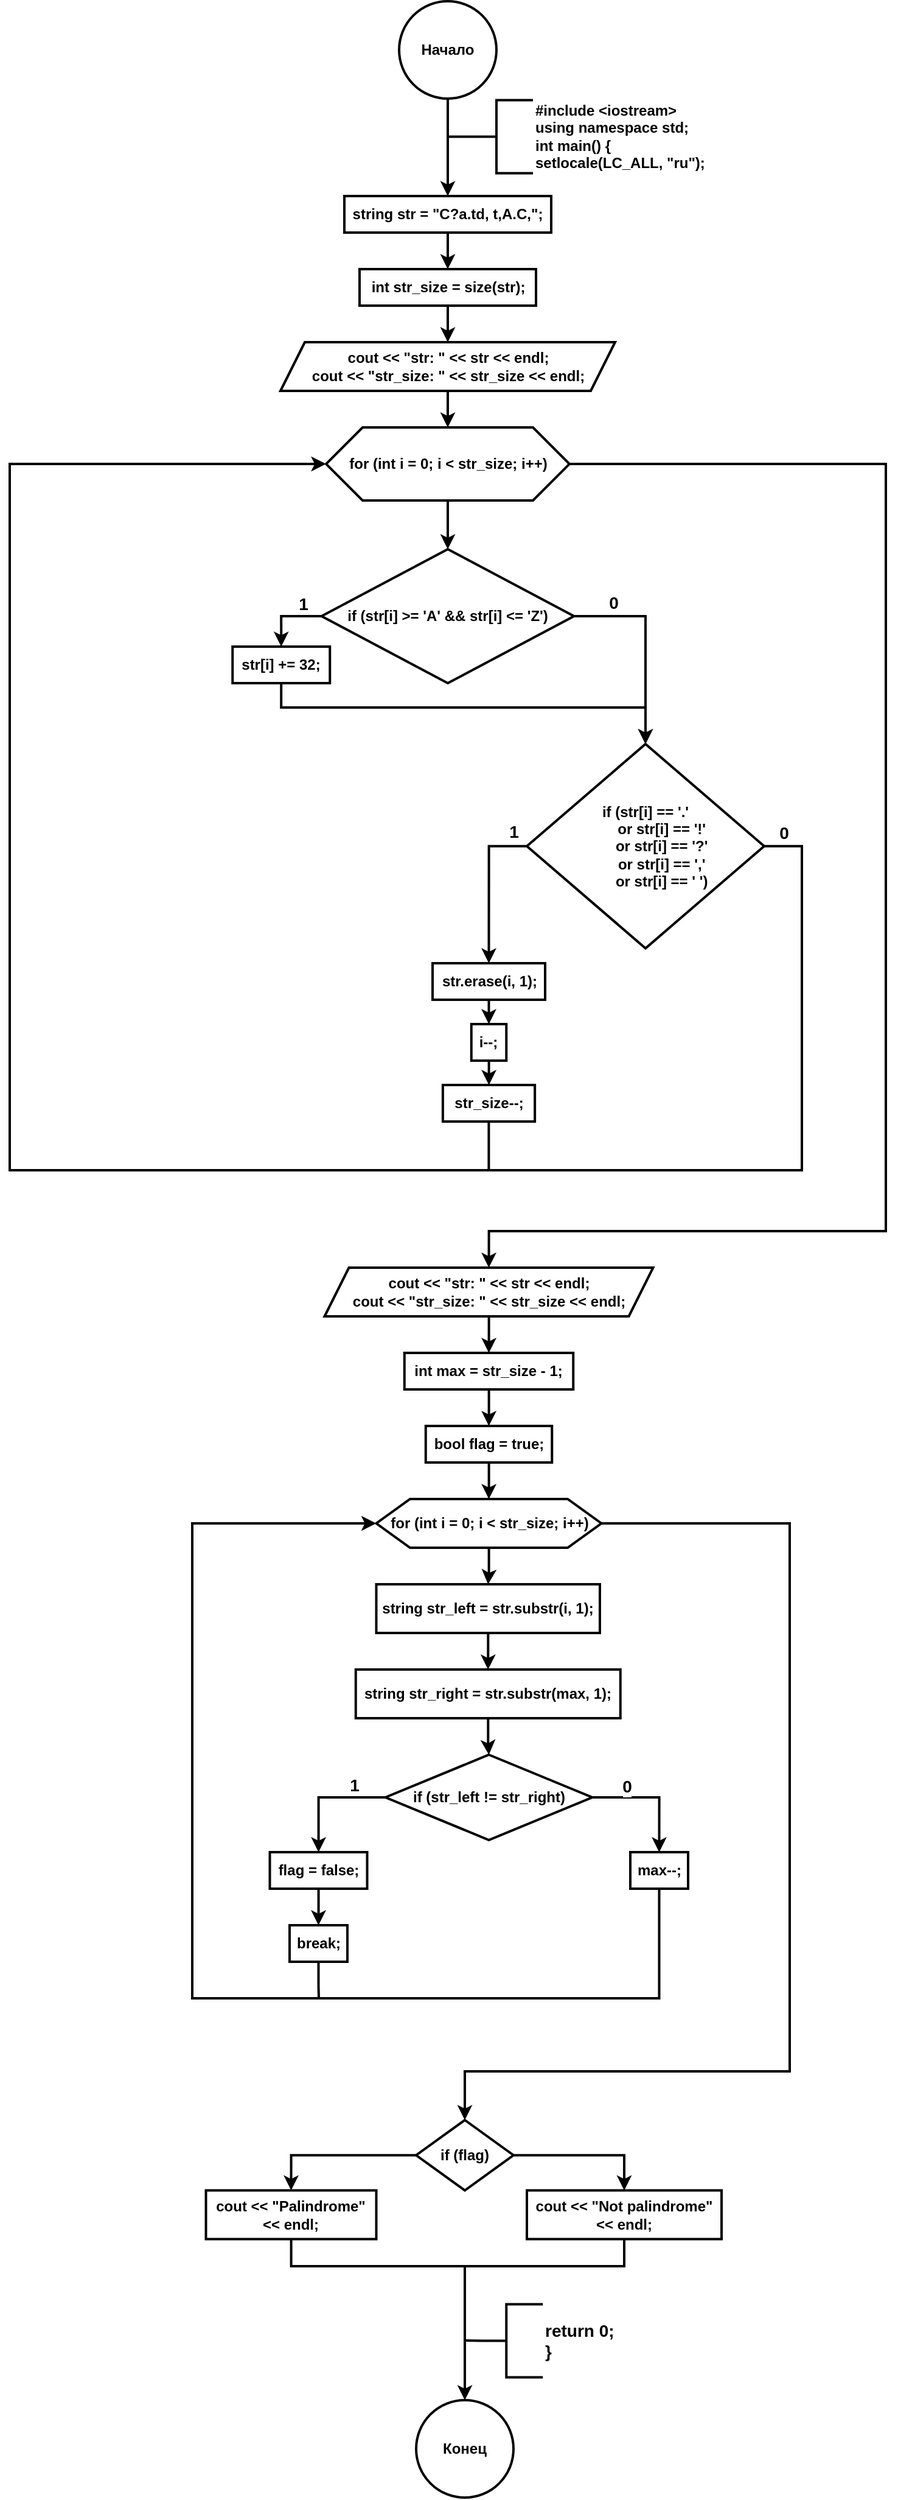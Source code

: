 <mxfile version="25.0.1">
  <diagram name="Страница — 1" id="Sz33Ql66u22Q5IXGqcpx">
    <mxGraphModel dx="804" dy="478" grid="1" gridSize="10" guides="1" tooltips="1" connect="1" arrows="1" fold="1" page="1" pageScale="1" pageWidth="827" pageHeight="1169" math="0" shadow="0">
      <root>
        <mxCell id="0" />
        <mxCell id="1" parent="0" />
        <mxCell id="QNMnkI48HyLUTrYKIrXj-2" style="edgeStyle=orthogonalEdgeStyle;rounded=0;orthogonalLoop=1;jettySize=auto;html=1;fontStyle=1;spacing=2;strokeWidth=2;" edge="1" parent="1" source="QNMnkI48HyLUTrYKIrXj-1">
          <mxGeometry relative="1" as="geometry">
            <mxPoint x="400" y="200" as="targetPoint" />
          </mxGeometry>
        </mxCell>
        <mxCell id="QNMnkI48HyLUTrYKIrXj-1" value="Начало" style="ellipse;whiteSpace=wrap;html=1;aspect=fixed;fontStyle=1;spacing=2;strokeWidth=2;" vertex="1" parent="1">
          <mxGeometry x="360" y="40" width="80" height="80" as="geometry" />
        </mxCell>
        <mxCell id="QNMnkI48HyLUTrYKIrXj-437" style="edgeStyle=orthogonalEdgeStyle;rounded=0;orthogonalLoop=1;jettySize=auto;html=1;endArrow=none;endFill=0;strokeWidth=2;" edge="1" parent="1" source="QNMnkI48HyLUTrYKIrXj-4">
          <mxGeometry relative="1" as="geometry">
            <mxPoint x="400" y="151.25" as="targetPoint" />
          </mxGeometry>
        </mxCell>
        <mxCell id="QNMnkI48HyLUTrYKIrXj-4" value="" style="strokeWidth=2;html=1;shape=mxgraph.flowchart.annotation_1;align=left;pointerEvents=1;fontStyle=1;spacing=2;" vertex="1" parent="1">
          <mxGeometry x="440" y="121.25" width="30" height="60" as="geometry" />
        </mxCell>
        <mxCell id="QNMnkI48HyLUTrYKIrXj-7" value="&lt;div&gt;#include &amp;lt;iostream&amp;gt;&lt;/div&gt;&lt;div&gt;using namespace std;&lt;/div&gt;&lt;div&gt;int main() {&lt;/div&gt;&lt;div&gt;&lt;span style=&quot;text-align: center;&quot;&gt;setlocale(LC_ALL, &quot;ru&quot;);&lt;/span&gt;&lt;br&gt;&lt;/div&gt;" style="text;html=1;align=left;verticalAlign=middle;whiteSpace=wrap;rounded=0;fontStyle=1;spacing=2;" vertex="1" parent="1">
          <mxGeometry x="470" y="120" width="150" height="62.5" as="geometry" />
        </mxCell>
        <mxCell id="QNMnkI48HyLUTrYKIrXj-13" style="edgeStyle=orthogonalEdgeStyle;rounded=0;orthogonalLoop=1;jettySize=auto;html=1;entryX=0.5;entryY=0;entryDx=0;entryDy=0;fontStyle=1;spacing=2;strokeWidth=2;" edge="1" parent="1" source="QNMnkI48HyLUTrYKIrXj-9" target="QNMnkI48HyLUTrYKIrXj-12">
          <mxGeometry relative="1" as="geometry" />
        </mxCell>
        <mxCell id="QNMnkI48HyLUTrYKIrXj-9" value="string str = &quot;C?a.td, t,A.C,&quot;;" style="rounded=0;whiteSpace=wrap;html=1;fontStyle=1;spacing=2;strokeWidth=2;" vertex="1" parent="1">
          <mxGeometry x="315" y="200" width="170" height="30" as="geometry" />
        </mxCell>
        <mxCell id="QNMnkI48HyLUTrYKIrXj-18" style="edgeStyle=orthogonalEdgeStyle;rounded=0;orthogonalLoop=1;jettySize=auto;html=1;entryX=0.5;entryY=0;entryDx=0;entryDy=0;fontStyle=1;spacing=2;strokeWidth=2;" edge="1" parent="1" source="QNMnkI48HyLUTrYKIrXj-12" target="QNMnkI48HyLUTrYKIrXj-17">
          <mxGeometry relative="1" as="geometry" />
        </mxCell>
        <mxCell id="QNMnkI48HyLUTrYKIrXj-12" value="int str_size = size(str);" style="rounded=0;whiteSpace=wrap;html=1;fontStyle=1;spacing=2;strokeWidth=2;" vertex="1" parent="1">
          <mxGeometry x="327.5" y="260" width="145" height="30" as="geometry" />
        </mxCell>
        <mxCell id="QNMnkI48HyLUTrYKIrXj-399" style="edgeStyle=orthogonalEdgeStyle;rounded=0;orthogonalLoop=1;jettySize=auto;html=1;entryX=0.5;entryY=0;entryDx=0;entryDy=0;fontStyle=1;spacing=2;strokeWidth=2;" edge="1" parent="1" source="QNMnkI48HyLUTrYKIrXj-17" target="QNMnkI48HyLUTrYKIrXj-398">
          <mxGeometry relative="1" as="geometry" />
        </mxCell>
        <mxCell id="QNMnkI48HyLUTrYKIrXj-17" value="cout &amp;lt;&amp;lt; &quot;str: &quot; &amp;lt;&amp;lt; str &amp;lt;&amp;lt; endl;&lt;div&gt;cout &amp;lt;&amp;lt; &quot;str_size: &quot; &amp;lt;&amp;lt; str_size &amp;lt;&amp;lt; endl;&lt;br&gt;&lt;/div&gt;" style="shape=parallelogram;perimeter=parallelogramPerimeter;whiteSpace=wrap;html=1;fixedSize=1;fontStyle=1;spacing=2;strokeWidth=2;" vertex="1" parent="1">
          <mxGeometry x="262.5" y="320" width="275" height="40" as="geometry" />
        </mxCell>
        <mxCell id="QNMnkI48HyLUTrYKIrXj-426" style="edgeStyle=orthogonalEdgeStyle;rounded=0;orthogonalLoop=1;jettySize=auto;html=1;fontStyle=1;spacing=2;strokeWidth=2;entryX=0.5;entryY=0;entryDx=0;entryDy=0;" edge="1" parent="1" source="QNMnkI48HyLUTrYKIrXj-398" target="QNMnkI48HyLUTrYKIrXj-428">
          <mxGeometry relative="1" as="geometry">
            <mxPoint x="420" y="1050" as="targetPoint" />
            <Array as="points">
              <mxPoint x="760" y="420" />
              <mxPoint x="760" y="1050" />
              <mxPoint x="434" y="1050" />
            </Array>
          </mxGeometry>
        </mxCell>
        <mxCell id="QNMnkI48HyLUTrYKIrXj-398" value="for (int i = 0; i &amp;lt; str_size; i++)" style="verticalLabelPosition=middle;verticalAlign=middle;html=1;shape=hexagon;perimeter=hexagonPerimeter2;arcSize=6;size=0.15;labelPosition=center;align=center;fontStyle=1;spacing=2;strokeWidth=2;" vertex="1" parent="1">
          <mxGeometry x="300" y="390" width="200" height="60" as="geometry" />
        </mxCell>
        <mxCell id="QNMnkI48HyLUTrYKIrXj-417" style="edgeStyle=orthogonalEdgeStyle;rounded=0;orthogonalLoop=1;jettySize=auto;html=1;entryX=0.5;entryY=0;entryDx=0;entryDy=0;fontStyle=1;strokeWidth=2;spacing=2;" edge="1" parent="1" source="QNMnkI48HyLUTrYKIrXj-400" target="QNMnkI48HyLUTrYKIrXj-403">
          <mxGeometry relative="1" as="geometry">
            <Array as="points">
              <mxPoint x="263" y="545" />
            </Array>
          </mxGeometry>
        </mxCell>
        <mxCell id="QNMnkI48HyLUTrYKIrXj-424" value="1" style="edgeLabel;html=1;align=center;verticalAlign=bottom;resizable=0;points=[];labelPosition=center;verticalLabelPosition=top;fontStyle=1;spacing=2;fontSize=14;" vertex="1" connectable="0" parent="QNMnkI48HyLUTrYKIrXj-417">
          <mxGeometry x="-0.47" relative="1" as="geometry">
            <mxPoint as="offset" />
          </mxGeometry>
        </mxCell>
        <mxCell id="QNMnkI48HyLUTrYKIrXj-400" value="if (str[i] &amp;gt;= &#39;A&#39; &amp;amp;&amp;amp; str[i] &amp;lt;= &#39;Z&#39;)" style="strokeWidth=2;html=1;shape=mxgraph.flowchart.decision;whiteSpace=wrap;fontStyle=1;spacing=2;" vertex="1" parent="1">
          <mxGeometry x="296.25" y="490" width="207.5" height="110" as="geometry" />
        </mxCell>
        <mxCell id="QNMnkI48HyLUTrYKIrXj-420" style="edgeStyle=orthogonalEdgeStyle;rounded=0;orthogonalLoop=1;jettySize=auto;html=1;entryX=0.5;entryY=0;entryDx=0;entryDy=0;fontStyle=1;strokeWidth=2;spacing=2;" edge="1" parent="1" source="QNMnkI48HyLUTrYKIrXj-402" target="QNMnkI48HyLUTrYKIrXj-408">
          <mxGeometry relative="1" as="geometry">
            <Array as="points">
              <mxPoint x="434" y="734" />
            </Array>
          </mxGeometry>
        </mxCell>
        <mxCell id="QNMnkI48HyLUTrYKIrXj-422" value="1" style="edgeLabel;html=1;align=center;verticalAlign=bottom;resizable=0;points=[];labelPosition=center;verticalLabelPosition=top;fontStyle=1;spacing=2;fontSize=14;" vertex="1" connectable="0" parent="QNMnkI48HyLUTrYKIrXj-420">
          <mxGeometry x="-0.823" y="-1" relative="1" as="geometry">
            <mxPoint as="offset" />
          </mxGeometry>
        </mxCell>
        <mxCell id="QNMnkI48HyLUTrYKIrXj-421" style="edgeStyle=orthogonalEdgeStyle;rounded=0;orthogonalLoop=1;jettySize=auto;html=1;endArrow=none;endFill=0;fontStyle=1;strokeWidth=2;spacing=2;" edge="1" parent="1" source="QNMnkI48HyLUTrYKIrXj-402">
          <mxGeometry relative="1" as="geometry">
            <mxPoint x="430" y="1000" as="targetPoint" />
            <Array as="points">
              <mxPoint x="691" y="734" />
              <mxPoint x="691" y="1000" />
            </Array>
          </mxGeometry>
        </mxCell>
        <mxCell id="QNMnkI48HyLUTrYKIrXj-423" value="0" style="edgeLabel;html=1;align=center;verticalAlign=bottom;resizable=0;points=[];labelPosition=center;verticalLabelPosition=top;fontStyle=1;spacing=2;fontSize=14;" vertex="1" connectable="0" parent="QNMnkI48HyLUTrYKIrXj-421">
          <mxGeometry x="-0.942" relative="1" as="geometry">
            <mxPoint as="offset" />
          </mxGeometry>
        </mxCell>
        <mxCell id="QNMnkI48HyLUTrYKIrXj-402" value="&lt;div&gt;if (str[i] == &#39;.&#39;&lt;/div&gt;&lt;div&gt;&lt;span style=&quot;white-space: normal;&quot;&gt;&lt;span style=&quot;white-space:pre&quot;&gt;&#x9;&lt;/span&gt;or str[i] == &#39;!&#39;&lt;/span&gt;&lt;/div&gt;&lt;div&gt;&lt;span style=&quot;white-space: normal;&quot;&gt;&lt;span style=&quot;white-space:pre&quot;&gt;&#x9;&lt;/span&gt;or str[i] == &#39;?&#39;&lt;/span&gt;&lt;/div&gt;&lt;div&gt;&lt;span style=&quot;white-space: normal;&quot;&gt;&lt;span style=&quot;white-space:pre&quot;&gt;&#x9;&lt;/span&gt;or str[i] == &#39;,&#39;&lt;/span&gt;&lt;/div&gt;&lt;div&gt;&lt;span style=&quot;white-space: normal;&quot;&gt;&lt;span style=&quot;white-space:pre&quot;&gt;&#x9;&lt;/span&gt;or str[i] == &#39; &#39;)&lt;/span&gt;&lt;/div&gt;" style="strokeWidth=2;html=1;shape=mxgraph.flowchart.decision;whiteSpace=wrap;fontStyle=1;spacing=2;" vertex="1" parent="1">
          <mxGeometry x="465" y="650" width="195" height="167.75" as="geometry" />
        </mxCell>
        <mxCell id="QNMnkI48HyLUTrYKIrXj-403" value="str[i] += 32;" style="rounded=0;whiteSpace=wrap;html=1;fontStyle=1;spacing=2;strokeWidth=2;" vertex="1" parent="1">
          <mxGeometry x="223.13" y="570" width="80" height="30" as="geometry" />
        </mxCell>
        <mxCell id="QNMnkI48HyLUTrYKIrXj-412" style="edgeStyle=orthogonalEdgeStyle;rounded=0;orthogonalLoop=1;jettySize=auto;html=1;entryX=0.5;entryY=0;entryDx=0;entryDy=0;fontStyle=1;strokeWidth=2;spacing=2;" edge="1" parent="1" source="QNMnkI48HyLUTrYKIrXj-408" target="QNMnkI48HyLUTrYKIrXj-409">
          <mxGeometry relative="1" as="geometry" />
        </mxCell>
        <mxCell id="QNMnkI48HyLUTrYKIrXj-408" value="&lt;div&gt;str.erase(i, 1);&lt;/div&gt;" style="rounded=0;whiteSpace=wrap;html=1;fontStyle=1;spacing=2;strokeWidth=2;" vertex="1" parent="1">
          <mxGeometry x="387.5" y="830" width="92.5" height="30" as="geometry" />
        </mxCell>
        <mxCell id="QNMnkI48HyLUTrYKIrXj-413" style="edgeStyle=orthogonalEdgeStyle;rounded=0;orthogonalLoop=1;jettySize=auto;html=1;entryX=0.5;entryY=0;entryDx=0;entryDy=0;fontStyle=1;strokeWidth=2;spacing=2;" edge="1" parent="1" source="QNMnkI48HyLUTrYKIrXj-409" target="QNMnkI48HyLUTrYKIrXj-410">
          <mxGeometry relative="1" as="geometry" />
        </mxCell>
        <mxCell id="QNMnkI48HyLUTrYKIrXj-409" value="&lt;div&gt;i--;&lt;/div&gt;" style="rounded=0;whiteSpace=wrap;html=1;fontStyle=1;spacing=2;strokeWidth=2;" vertex="1" parent="1">
          <mxGeometry x="419.38" y="880" width="28.75" height="30" as="geometry" />
        </mxCell>
        <mxCell id="QNMnkI48HyLUTrYKIrXj-414" style="edgeStyle=orthogonalEdgeStyle;rounded=0;orthogonalLoop=1;jettySize=auto;html=1;entryX=0;entryY=0.5;entryDx=0;entryDy=0;fontStyle=1;strokeWidth=2;spacing=2;" edge="1" parent="1" source="QNMnkI48HyLUTrYKIrXj-410" target="QNMnkI48HyLUTrYKIrXj-398">
          <mxGeometry relative="1" as="geometry">
            <mxPoint x="40" y="420" as="targetPoint" />
            <Array as="points">
              <mxPoint x="434" y="1000" />
              <mxPoint x="40" y="1000" />
              <mxPoint x="40" y="420" />
            </Array>
          </mxGeometry>
        </mxCell>
        <mxCell id="QNMnkI48HyLUTrYKIrXj-410" value="&lt;div&gt;str_size--;&lt;/div&gt;" style="rounded=0;whiteSpace=wrap;html=1;fontStyle=1;spacing=2;strokeWidth=2;" vertex="1" parent="1">
          <mxGeometry x="395.94" y="930" width="75.62" height="30" as="geometry" />
        </mxCell>
        <mxCell id="QNMnkI48HyLUTrYKIrXj-418" style="edgeStyle=orthogonalEdgeStyle;rounded=0;orthogonalLoop=1;jettySize=auto;html=1;entryX=0.5;entryY=0;entryDx=0;entryDy=0;entryPerimeter=0;fontStyle=1;strokeWidth=2;spacing=2;" edge="1" parent="1" source="QNMnkI48HyLUTrYKIrXj-400" target="QNMnkI48HyLUTrYKIrXj-402">
          <mxGeometry relative="1" as="geometry">
            <Array as="points">
              <mxPoint x="563" y="545" />
            </Array>
          </mxGeometry>
        </mxCell>
        <mxCell id="QNMnkI48HyLUTrYKIrXj-425" value="0" style="edgeLabel;html=1;align=center;verticalAlign=bottom;resizable=0;points=[];labelPosition=center;verticalLabelPosition=top;fontStyle=1;spacing=2;fontSize=14;" vertex="1" connectable="0" parent="QNMnkI48HyLUTrYKIrXj-418">
          <mxGeometry x="-0.614" y="1" relative="1" as="geometry">
            <mxPoint as="offset" />
          </mxGeometry>
        </mxCell>
        <mxCell id="QNMnkI48HyLUTrYKIrXj-419" style="edgeStyle=orthogonalEdgeStyle;rounded=0;orthogonalLoop=1;jettySize=auto;html=1;entryX=0.5;entryY=0;entryDx=0;entryDy=0;entryPerimeter=0;fontStyle=1;strokeWidth=2;spacing=2;" edge="1" parent="1" source="QNMnkI48HyLUTrYKIrXj-403" target="QNMnkI48HyLUTrYKIrXj-402">
          <mxGeometry relative="1" as="geometry">
            <Array as="points">
              <mxPoint x="263" y="620" />
              <mxPoint x="563" y="620" />
            </Array>
          </mxGeometry>
        </mxCell>
        <mxCell id="QNMnkI48HyLUTrYKIrXj-431" style="edgeStyle=orthogonalEdgeStyle;rounded=0;orthogonalLoop=1;jettySize=auto;html=1;entryX=0.5;entryY=0;entryDx=0;entryDy=0;fontStyle=1;spacing=2;strokeWidth=2;" edge="1" parent="1" source="QNMnkI48HyLUTrYKIrXj-428" target="QNMnkI48HyLUTrYKIrXj-429">
          <mxGeometry relative="1" as="geometry" />
        </mxCell>
        <mxCell id="QNMnkI48HyLUTrYKIrXj-428" value="cout &amp;lt;&amp;lt; &quot;str: &quot; &amp;lt;&amp;lt; str &amp;lt;&amp;lt; endl;&lt;div&gt;cout &amp;lt;&amp;lt; &quot;str_size: &quot; &amp;lt;&amp;lt; str_size &amp;lt;&amp;lt; endl;&lt;br&gt;&lt;/div&gt;" style="shape=parallelogram;perimeter=parallelogramPerimeter;whiteSpace=wrap;html=1;fixedSize=1;fontStyle=1;spacing=2;strokeWidth=2;" vertex="1" parent="1">
          <mxGeometry x="298.75" y="1080" width="270" height="40" as="geometry" />
        </mxCell>
        <mxCell id="QNMnkI48HyLUTrYKIrXj-432" style="edgeStyle=orthogonalEdgeStyle;rounded=0;orthogonalLoop=1;jettySize=auto;html=1;entryX=0.5;entryY=0;entryDx=0;entryDy=0;fontStyle=1;spacing=2;strokeWidth=2;" edge="1" parent="1" source="QNMnkI48HyLUTrYKIrXj-429" target="QNMnkI48HyLUTrYKIrXj-430">
          <mxGeometry relative="1" as="geometry" />
        </mxCell>
        <mxCell id="QNMnkI48HyLUTrYKIrXj-429" value="int max = str_size - 1;" style="rounded=0;whiteSpace=wrap;html=1;fontStyle=1;spacing=2;strokeWidth=2;" vertex="1" parent="1">
          <mxGeometry x="364.38" y="1150" width="138.75" height="30" as="geometry" />
        </mxCell>
        <mxCell id="QNMnkI48HyLUTrYKIrXj-434" style="edgeStyle=orthogonalEdgeStyle;rounded=0;orthogonalLoop=1;jettySize=auto;html=1;entryX=0.5;entryY=0;entryDx=0;entryDy=0;fontStyle=1;spacing=2;strokeWidth=2;" edge="1" parent="1" source="QNMnkI48HyLUTrYKIrXj-430" target="QNMnkI48HyLUTrYKIrXj-433">
          <mxGeometry relative="1" as="geometry" />
        </mxCell>
        <mxCell id="QNMnkI48HyLUTrYKIrXj-430" value="bool flag = true;" style="rounded=0;whiteSpace=wrap;html=1;fontStyle=1;spacing=2;strokeWidth=2;" vertex="1" parent="1">
          <mxGeometry x="381.88" y="1210" width="103.75" height="30" as="geometry" />
        </mxCell>
        <mxCell id="QNMnkI48HyLUTrYKIrXj-438" style="edgeStyle=orthogonalEdgeStyle;rounded=0;orthogonalLoop=1;jettySize=auto;html=1;entryX=0.5;entryY=0;entryDx=0;entryDy=0;strokeWidth=2;" edge="1" parent="1" source="QNMnkI48HyLUTrYKIrXj-433" target="QNMnkI48HyLUTrYKIrXj-435">
          <mxGeometry relative="1" as="geometry" />
        </mxCell>
        <mxCell id="QNMnkI48HyLUTrYKIrXj-461" style="edgeStyle=orthogonalEdgeStyle;rounded=0;orthogonalLoop=1;jettySize=auto;html=1;entryX=0.5;entryY=0;entryDx=0;entryDy=0;entryPerimeter=0;strokeWidth=2;" edge="1" parent="1" source="QNMnkI48HyLUTrYKIrXj-433" target="QNMnkI48HyLUTrYKIrXj-454">
          <mxGeometry relative="1" as="geometry">
            <mxPoint x="420" y="1760" as="targetPoint" />
            <Array as="points">
              <mxPoint x="681" y="1290" />
              <mxPoint x="681" y="1740" />
              <mxPoint x="414" y="1740" />
            </Array>
          </mxGeometry>
        </mxCell>
        <mxCell id="QNMnkI48HyLUTrYKIrXj-433" value="for (int i = 0; i &amp;lt; str_size; i++)" style="verticalLabelPosition=middle;verticalAlign=middle;html=1;shape=hexagon;perimeter=hexagonPerimeter2;arcSize=6;size=0.15;labelPosition=center;align=center;fontStyle=1;spacing=2;strokeWidth=2;" vertex="1" parent="1">
          <mxGeometry x="341.25" y="1270" width="185" height="40" as="geometry" />
        </mxCell>
        <mxCell id="QNMnkI48HyLUTrYKIrXj-439" style="edgeStyle=orthogonalEdgeStyle;rounded=0;orthogonalLoop=1;jettySize=auto;html=1;entryX=0.5;entryY=0;entryDx=0;entryDy=0;strokeWidth=2;" edge="1" parent="1" source="QNMnkI48HyLUTrYKIrXj-435" target="QNMnkI48HyLUTrYKIrXj-436">
          <mxGeometry relative="1" as="geometry" />
        </mxCell>
        <mxCell id="QNMnkI48HyLUTrYKIrXj-435" value="string str_left = str.substr(i, 1);" style="rounded=0;whiteSpace=wrap;html=1;fontStyle=1;spacing=2;strokeWidth=2;" vertex="1" parent="1">
          <mxGeometry x="341.25" y="1340" width="183.74" height="40" as="geometry" />
        </mxCell>
        <mxCell id="QNMnkI48HyLUTrYKIrXj-436" value="string str_right = str.substr(max, 1);" style="rounded=0;whiteSpace=wrap;html=1;fontStyle=1;spacing=2;strokeWidth=2;" vertex="1" parent="1">
          <mxGeometry x="324.37" y="1410" width="217.5" height="40" as="geometry" />
        </mxCell>
        <mxCell id="QNMnkI48HyLUTrYKIrXj-446" style="edgeStyle=orthogonalEdgeStyle;rounded=0;orthogonalLoop=1;jettySize=auto;html=1;strokeWidth=2;fontStyle=1;spacing=2;" edge="1" parent="1" source="QNMnkI48HyLUTrYKIrXj-440" target="QNMnkI48HyLUTrYKIrXj-443">
          <mxGeometry relative="1" as="geometry" />
        </mxCell>
        <mxCell id="QNMnkI48HyLUTrYKIrXj-451" value="1" style="edgeLabel;html=1;align=center;verticalAlign=bottom;resizable=0;points=[];fontStyle=1;fontSize=14;labelPosition=center;verticalLabelPosition=top;spacing=2;" vertex="1" connectable="0" parent="QNMnkI48HyLUTrYKIrXj-446">
          <mxGeometry x="-0.473" relative="1" as="geometry">
            <mxPoint as="offset" />
          </mxGeometry>
        </mxCell>
        <mxCell id="QNMnkI48HyLUTrYKIrXj-448" style="edgeStyle=orthogonalEdgeStyle;rounded=0;orthogonalLoop=1;jettySize=auto;html=1;entryX=0.5;entryY=0;entryDx=0;entryDy=0;strokeWidth=2;fontStyle=1;spacing=2;" edge="1" parent="1" source="QNMnkI48HyLUTrYKIrXj-440" target="QNMnkI48HyLUTrYKIrXj-445">
          <mxGeometry relative="1" as="geometry" />
        </mxCell>
        <mxCell id="QNMnkI48HyLUTrYKIrXj-452" value="0" style="edgeLabel;html=1;align=center;verticalAlign=bottom;resizable=0;points=[];labelPosition=center;verticalLabelPosition=top;fontSize=14;fontStyle=1;spacing=2;" vertex="1" connectable="0" parent="QNMnkI48HyLUTrYKIrXj-448">
          <mxGeometry x="-0.444" y="-1" relative="1" as="geometry">
            <mxPoint as="offset" />
          </mxGeometry>
        </mxCell>
        <mxCell id="QNMnkI48HyLUTrYKIrXj-440" value="&lt;b&gt;if (str_left != str_right)&lt;/b&gt;" style="strokeWidth=2;html=1;shape=mxgraph.flowchart.decision;whiteSpace=wrap;" vertex="1" parent="1">
          <mxGeometry x="348.76" y="1480" width="170" height="70" as="geometry" />
        </mxCell>
        <mxCell id="QNMnkI48HyLUTrYKIrXj-441" style="edgeStyle=orthogonalEdgeStyle;rounded=0;orthogonalLoop=1;jettySize=auto;html=1;entryX=0.5;entryY=0;entryDx=0;entryDy=0;entryPerimeter=0;strokeWidth=2;" edge="1" parent="1" source="QNMnkI48HyLUTrYKIrXj-436" target="QNMnkI48HyLUTrYKIrXj-440">
          <mxGeometry relative="1" as="geometry" />
        </mxCell>
        <mxCell id="QNMnkI48HyLUTrYKIrXj-447" style="edgeStyle=orthogonalEdgeStyle;rounded=0;orthogonalLoop=1;jettySize=auto;html=1;entryX=0.5;entryY=0;entryDx=0;entryDy=0;fontStyle=1;spacing=2;strokeWidth=2;" edge="1" parent="1" source="QNMnkI48HyLUTrYKIrXj-443" target="QNMnkI48HyLUTrYKIrXj-444">
          <mxGeometry relative="1" as="geometry" />
        </mxCell>
        <mxCell id="QNMnkI48HyLUTrYKIrXj-443" value="flag = false;" style="rounded=0;whiteSpace=wrap;html=1;fontStyle=1;spacing=2;strokeWidth=2;" vertex="1" parent="1">
          <mxGeometry x="253.75" y="1560" width="80" height="30" as="geometry" />
        </mxCell>
        <mxCell id="QNMnkI48HyLUTrYKIrXj-450" style="edgeStyle=orthogonalEdgeStyle;rounded=0;orthogonalLoop=1;jettySize=auto;html=1;endArrow=none;endFill=0;fontStyle=1;spacing=2;strokeWidth=2;" edge="1" parent="1" source="QNMnkI48HyLUTrYKIrXj-444">
          <mxGeometry relative="1" as="geometry">
            <mxPoint x="294" y="1680" as="targetPoint" />
          </mxGeometry>
        </mxCell>
        <mxCell id="QNMnkI48HyLUTrYKIrXj-444" value="break;" style="rounded=0;whiteSpace=wrap;html=1;fontStyle=1;spacing=2;strokeWidth=2;" vertex="1" parent="1">
          <mxGeometry x="270" y="1620" width="47.5" height="30" as="geometry" />
        </mxCell>
        <mxCell id="QNMnkI48HyLUTrYKIrXj-449" style="edgeStyle=orthogonalEdgeStyle;rounded=0;orthogonalLoop=1;jettySize=auto;html=1;entryX=0;entryY=0.5;entryDx=0;entryDy=0;strokeWidth=2;" edge="1" parent="1" source="QNMnkI48HyLUTrYKIrXj-445" target="QNMnkI48HyLUTrYKIrXj-433">
          <mxGeometry relative="1" as="geometry">
            <mxPoint x="200" y="1290" as="targetPoint" />
            <Array as="points">
              <mxPoint x="574" y="1680" />
              <mxPoint x="190" y="1680" />
              <mxPoint x="190" y="1290" />
            </Array>
          </mxGeometry>
        </mxCell>
        <mxCell id="QNMnkI48HyLUTrYKIrXj-445" value="max--;" style="rounded=0;whiteSpace=wrap;html=1;fontStyle=1;spacing=2;strokeWidth=2;" vertex="1" parent="1">
          <mxGeometry x="550" y="1560" width="47.5" height="30" as="geometry" />
        </mxCell>
        <mxCell id="QNMnkI48HyLUTrYKIrXj-459" style="edgeStyle=orthogonalEdgeStyle;rounded=0;orthogonalLoop=1;jettySize=auto;html=1;entryX=0.5;entryY=0;entryDx=0;entryDy=0;strokeWidth=2;" edge="1" parent="1" source="QNMnkI48HyLUTrYKIrXj-454" target="QNMnkI48HyLUTrYKIrXj-456">
          <mxGeometry relative="1" as="geometry" />
        </mxCell>
        <mxCell id="QNMnkI48HyLUTrYKIrXj-460" style="edgeStyle=orthogonalEdgeStyle;rounded=0;orthogonalLoop=1;jettySize=auto;html=1;entryX=0.5;entryY=0;entryDx=0;entryDy=0;strokeWidth=2;" edge="1" parent="1" source="QNMnkI48HyLUTrYKIrXj-454" target="QNMnkI48HyLUTrYKIrXj-458">
          <mxGeometry relative="1" as="geometry" />
        </mxCell>
        <mxCell id="QNMnkI48HyLUTrYKIrXj-454" value="if (flag)" style="strokeWidth=2;html=1;shape=mxgraph.flowchart.decision;whiteSpace=wrap;fontStyle=1" vertex="1" parent="1">
          <mxGeometry x="374" y="1780" width="80" height="57.75" as="geometry" />
        </mxCell>
        <mxCell id="QNMnkI48HyLUTrYKIrXj-472" style="edgeStyle=orthogonalEdgeStyle;rounded=0;orthogonalLoop=1;jettySize=auto;html=1;entryX=0.5;entryY=0;entryDx=0;entryDy=0;strokeWidth=2;" edge="1" parent="1" source="QNMnkI48HyLUTrYKIrXj-456" target="QNMnkI48HyLUTrYKIrXj-463">
          <mxGeometry relative="1" as="geometry">
            <Array as="points">
              <mxPoint x="271" y="1900" />
              <mxPoint x="414" y="1900" />
            </Array>
          </mxGeometry>
        </mxCell>
        <mxCell id="QNMnkI48HyLUTrYKIrXj-456" value="cout &amp;lt;&amp;lt; &quot;Palindrome&quot; &amp;lt;&amp;lt; endl;" style="rounded=0;whiteSpace=wrap;html=1;strokeWidth=2;fontStyle=1" vertex="1" parent="1">
          <mxGeometry x="201.25" y="1837.75" width="140" height="40" as="geometry" />
        </mxCell>
        <mxCell id="QNMnkI48HyLUTrYKIrXj-473" style="edgeStyle=orthogonalEdgeStyle;rounded=0;orthogonalLoop=1;jettySize=auto;html=1;endArrow=none;endFill=0;strokeWidth=2;" edge="1" parent="1" source="QNMnkI48HyLUTrYKIrXj-458">
          <mxGeometry relative="1" as="geometry">
            <mxPoint x="410" y="1900" as="targetPoint" />
            <Array as="points">
              <mxPoint x="545" y="1900" />
            </Array>
          </mxGeometry>
        </mxCell>
        <mxCell id="QNMnkI48HyLUTrYKIrXj-458" value="cout &amp;lt;&amp;lt; &quot;Not palindrome&quot; &amp;lt;&amp;lt; endl;" style="rounded=0;whiteSpace=wrap;html=1;fontStyle=1;strokeWidth=2;" vertex="1" parent="1">
          <mxGeometry x="465" y="1837.75" width="160" height="40" as="geometry" />
        </mxCell>
        <mxCell id="QNMnkI48HyLUTrYKIrXj-463" value="Конец" style="ellipse;whiteSpace=wrap;html=1;aspect=fixed;fontStyle=1;strokeWidth=2;" vertex="1" parent="1">
          <mxGeometry x="374" y="2010" width="80" height="80" as="geometry" />
        </mxCell>
        <mxCell id="QNMnkI48HyLUTrYKIrXj-474" style="edgeStyle=orthogonalEdgeStyle;rounded=0;orthogonalLoop=1;jettySize=auto;html=1;strokeWidth=2;endArrow=none;endFill=0;" edge="1" parent="1" source="QNMnkI48HyLUTrYKIrXj-465">
          <mxGeometry relative="1" as="geometry">
            <mxPoint x="414" y="1961" as="targetPoint" />
          </mxGeometry>
        </mxCell>
        <mxCell id="QNMnkI48HyLUTrYKIrXj-465" value="" style="strokeWidth=2;html=1;shape=mxgraph.flowchart.annotation_1;align=left;pointerEvents=1;" vertex="1" parent="1">
          <mxGeometry x="448.13" y="1931.25" width="30" height="60" as="geometry" />
        </mxCell>
        <mxCell id="QNMnkI48HyLUTrYKIrXj-466" value="&lt;div&gt;return 0;&lt;/div&gt;&lt;div&gt;}&lt;/div&gt;" style="text;html=1;align=left;verticalAlign=middle;whiteSpace=wrap;rounded=0;strokeWidth=1;fontSize=14;fontStyle=1" vertex="1" parent="1">
          <mxGeometry x="478.13" y="1930" width="71.87" height="62.5" as="geometry" />
        </mxCell>
        <mxCell id="QNMnkI48HyLUTrYKIrXj-475" style="edgeStyle=orthogonalEdgeStyle;rounded=0;orthogonalLoop=1;jettySize=auto;html=1;entryX=0.5;entryY=0;entryDx=0;entryDy=0;entryPerimeter=0;strokeWidth=2;" edge="1" parent="1" source="QNMnkI48HyLUTrYKIrXj-398" target="QNMnkI48HyLUTrYKIrXj-400">
          <mxGeometry relative="1" as="geometry" />
        </mxCell>
      </root>
    </mxGraphModel>
  </diagram>
</mxfile>
